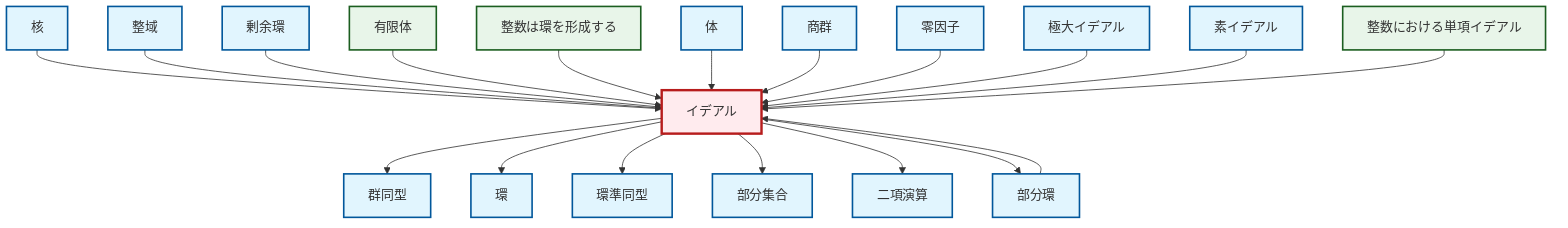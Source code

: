 graph TD
    classDef definition fill:#e1f5fe,stroke:#01579b,stroke-width:2px
    classDef theorem fill:#f3e5f5,stroke:#4a148c,stroke-width:2px
    classDef axiom fill:#fff3e0,stroke:#e65100,stroke-width:2px
    classDef example fill:#e8f5e9,stroke:#1b5e20,stroke-width:2px
    classDef current fill:#ffebee,stroke:#b71c1c,stroke-width:3px
    def-kernel["核"]:::definition
    def-zero-divisor["零因子"]:::definition
    ex-finite-field["有限体"]:::example
    ex-principal-ideal["整数における単項イデアル"]:::example
    def-ring-homomorphism["環準同型"]:::definition
    def-quotient-ring["剰余環"]:::definition
    def-subset["部分集合"]:::definition
    ex-integers-ring["整数は環を形成する"]:::example
    def-quotient-group["商群"]:::definition
    def-isomorphism["群同型"]:::definition
    def-field["体"]:::definition
    def-integral-domain["整域"]:::definition
    def-prime-ideal["素イデアル"]:::definition
    def-binary-operation["二項演算"]:::definition
    def-ring["環"]:::definition
    def-ideal["イデアル"]:::definition
    def-maximal-ideal["極大イデアル"]:::definition
    def-subring["部分環"]:::definition
    def-ideal --> def-isomorphism
    def-ideal --> def-ring
    def-kernel --> def-ideal
    def-integral-domain --> def-ideal
    def-quotient-ring --> def-ideal
    ex-finite-field --> def-ideal
    def-ideal --> def-ring-homomorphism
    def-ideal --> def-subset
    def-ideal --> def-binary-operation
    ex-integers-ring --> def-ideal
    def-field --> def-ideal
    def-quotient-group --> def-ideal
    def-zero-divisor --> def-ideal
    def-maximal-ideal --> def-ideal
    def-prime-ideal --> def-ideal
    def-subring --> def-ideal
    ex-principal-ideal --> def-ideal
    def-ideal --> def-subring
    class def-ideal current